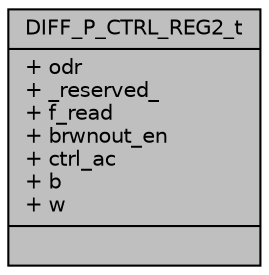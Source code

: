 digraph "DIFF_P_CTRL_REG2_t"
{
  edge [fontname="Helvetica",fontsize="10",labelfontname="Helvetica",labelfontsize="10"];
  node [fontname="Helvetica",fontsize="10",shape=record];
  Node1 [label="{DIFF_P_CTRL_REG2_t\n|+ odr\l+ _reserved_\l+ f_read\l+ brwnout_en\l+ ctrl_ac\l+ b\l+ w\l|}",height=0.2,width=0.4,color="black", fillcolor="grey75", style="filled", fontcolor="black"];
}
